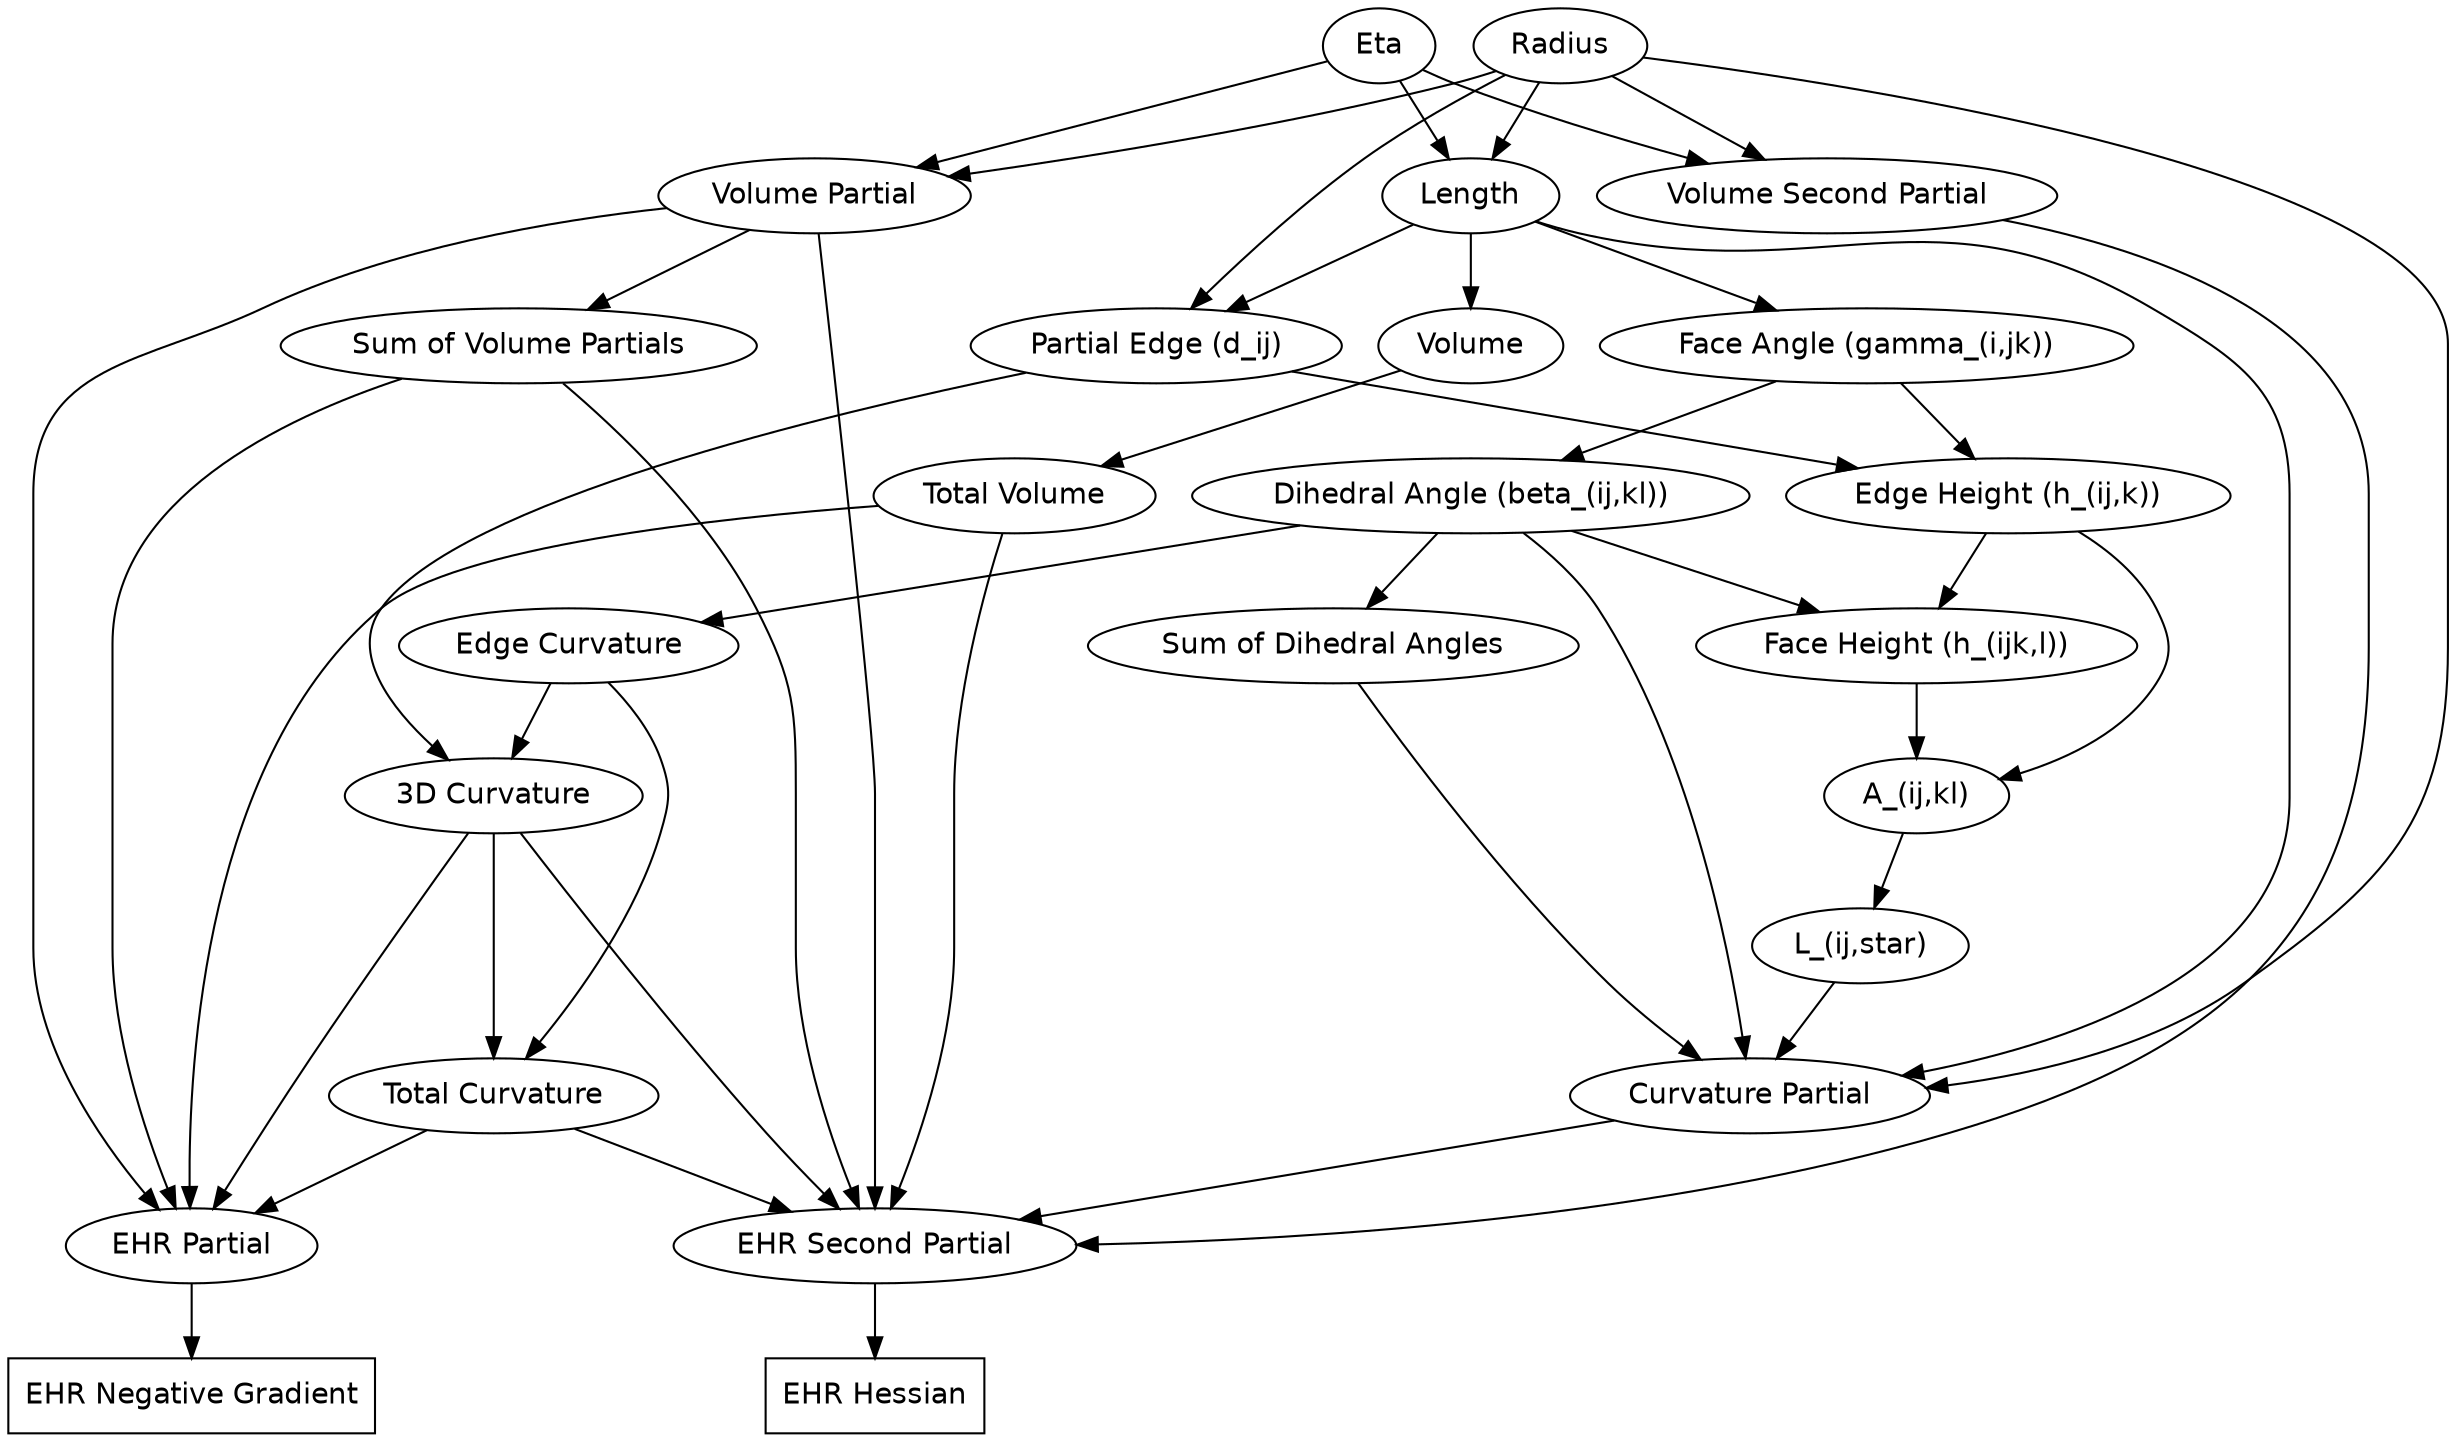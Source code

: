 digraph G{
node [fontname=Helvetica];

"Eta"->"Length"
"Eta"->"Volume Partial"
"Eta"->"Volume Second Partial"

"Radius"->"Length"
"Radius"->"Partial Edge (d_ij)"
"Radius"->"Volume Partial"
"Radius"->"Volume Second Partial"
"Radius"->"Curvature Partial"		  

"Length"->"Face Angle (gamma_(i,jk))"
"Length"->"Volume"
"Length"->"Partial Edge (d_ij)"
"Length"->"Curvature Partial"		  

"Volume"->"Total Volume"

"Face Angle (gamma_(i,jk))"->"Dihedral Angle (beta_(ij,kl))"
"Face Angle (gamma_(i,jk))"->"Edge Height (h_(ij,k))"

"Partial Edge (d_ij)"->"Edge Height (h_(ij,k))"
"Partial Edge (d_ij)"->"3D Curvature"

"Dihedral Angle (beta_(ij,kl))"->"Edge Curvature"
"Dihedral Angle (beta_(ij,kl))"->"Face Height (h_(ijk,l))"
"Dihedral Angle (beta_(ij,kl))"->"Curvature Partial"
"Dihedral Angle (beta_(ij,kl))"->"Sum of Dihedral Angles"

"Edge Height (h_(ij,k))"->"Face Height (h_(ijk,l))"
"Edge Height (h_(ij,k))"->"A_(ij,kl)"

"Face Height (h_(ijk,l))"->"A_(ij,kl)"

"A_(ij,kl)"->"L_(ij,star)"

"Edge Curvature"->"3D Curvature"
"Edge Curvature"->"Total Curvature"

"3D Curvature"->"Total Curvature"
"3D Curvature"->"EHR Partial"
"3D Curvature"->"EHR Second Partial"

"Volume Partial"->"EHR Second Partial"
"Volume Partial"->"EHR Partial"
"Volume Partial"->"Sum of Volume Partials"

"Volume Second Partial"->"EHR Second Partial"

"Total Curvature"->"EHR Partial"
"Total Curvature"->"EHR Second Partial"

"Total Volume"->"EHR Partial"
"Total Volume"->"EHR Second Partial"

"L_(ij,star)"->"Curvature Partial"

"Curvature Partial"->"EHR Second Partial"


"Sum of Volume Partials"->"EHR Second Partial"
"Sum of Volume Partials"->"EHR Partial"

"Sum of Dihedral Angles"->"Curvature Partial"

"EHR Negative Gradient" [shape=box]
"EHR Hessian" [shape=box]
"EHR Partial"->"EHR Negative Gradient"
"EHR Second Partial"->"EHR Hessian"

{rank = same; "Volume"; "Partial Edge (d_ij)"; "Face Angle (gamma_(i,jk))"; "Sum of Volume Partials" }
{rank = same; "Length"; "Volume Second Partial"; "Volume Partial";}
{rank = same; "Total Volume"; "Edge Height (h_(ij,k))"; "Dihedral Angle (beta_(ij,kl))"; }
{rank = same; "Edge Curvature"; "Face Height (h_(ijk,l))"; "Sum of Dihedral Angles"; }
{rank = same; "3D Curvature"; "A_(ij,kl)"}
{rank = same; "EHR Partial"; "EHR Second Partial";}
{rank = same; "EHR Hessian"; "EHR Negative Gradient";}
}
